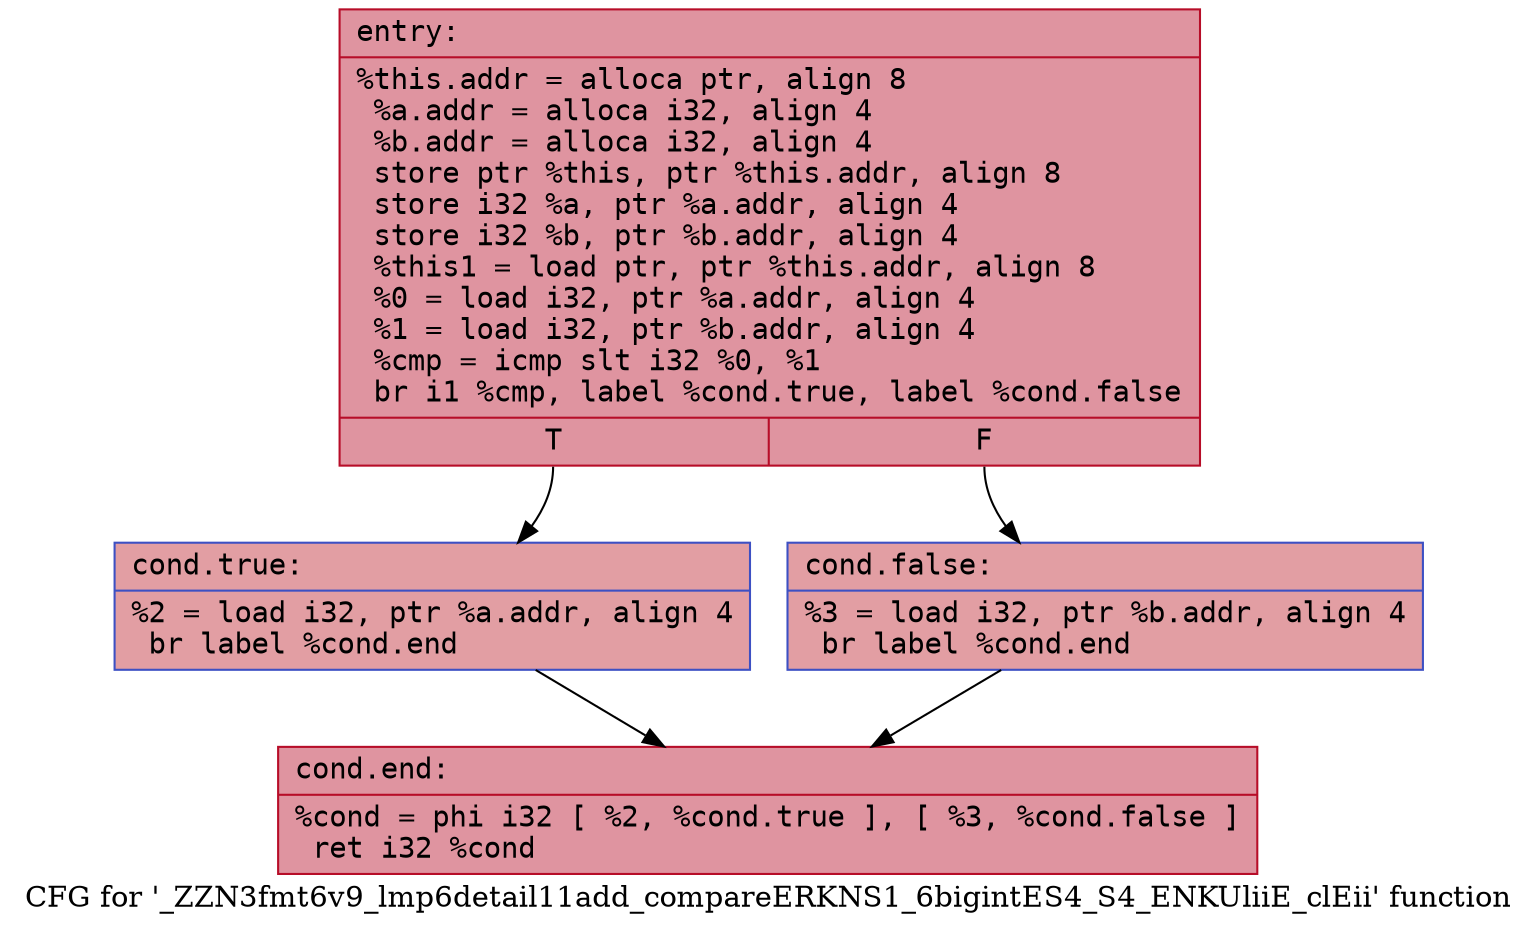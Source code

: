 digraph "CFG for '_ZZN3fmt6v9_lmp6detail11add_compareERKNS1_6bigintES4_S4_ENKUliiE_clEii' function" {
	label="CFG for '_ZZN3fmt6v9_lmp6detail11add_compareERKNS1_6bigintES4_S4_ENKUliiE_clEii' function";

	Node0x556bfec8bf10 [shape=record,color="#b70d28ff", style=filled, fillcolor="#b70d2870" fontname="Courier",label="{entry:\l|  %this.addr = alloca ptr, align 8\l  %a.addr = alloca i32, align 4\l  %b.addr = alloca i32, align 4\l  store ptr %this, ptr %this.addr, align 8\l  store i32 %a, ptr %a.addr, align 4\l  store i32 %b, ptr %b.addr, align 4\l  %this1 = load ptr, ptr %this.addr, align 8\l  %0 = load i32, ptr %a.addr, align 4\l  %1 = load i32, ptr %b.addr, align 4\l  %cmp = icmp slt i32 %0, %1\l  br i1 %cmp, label %cond.true, label %cond.false\l|{<s0>T|<s1>F}}"];
	Node0x556bfec8bf10:s0 -> Node0x556bfec8bf80[tooltip="entry -> cond.true\nProbability 50.00%" ];
	Node0x556bfec8bf10:s1 -> Node0x556bfec8c810[tooltip="entry -> cond.false\nProbability 50.00%" ];
	Node0x556bfec8bf80 [shape=record,color="#3d50c3ff", style=filled, fillcolor="#be242e70" fontname="Courier",label="{cond.true:\l|  %2 = load i32, ptr %a.addr, align 4\l  br label %cond.end\l}"];
	Node0x556bfec8bf80 -> Node0x556bfec8c9c0[tooltip="cond.true -> cond.end\nProbability 100.00%" ];
	Node0x556bfec8c810 [shape=record,color="#3d50c3ff", style=filled, fillcolor="#be242e70" fontname="Courier",label="{cond.false:\l|  %3 = load i32, ptr %b.addr, align 4\l  br label %cond.end\l}"];
	Node0x556bfec8c810 -> Node0x556bfec8c9c0[tooltip="cond.false -> cond.end\nProbability 100.00%" ];
	Node0x556bfec8c9c0 [shape=record,color="#b70d28ff", style=filled, fillcolor="#b70d2870" fontname="Courier",label="{cond.end:\l|  %cond = phi i32 [ %2, %cond.true ], [ %3, %cond.false ]\l  ret i32 %cond\l}"];
}
